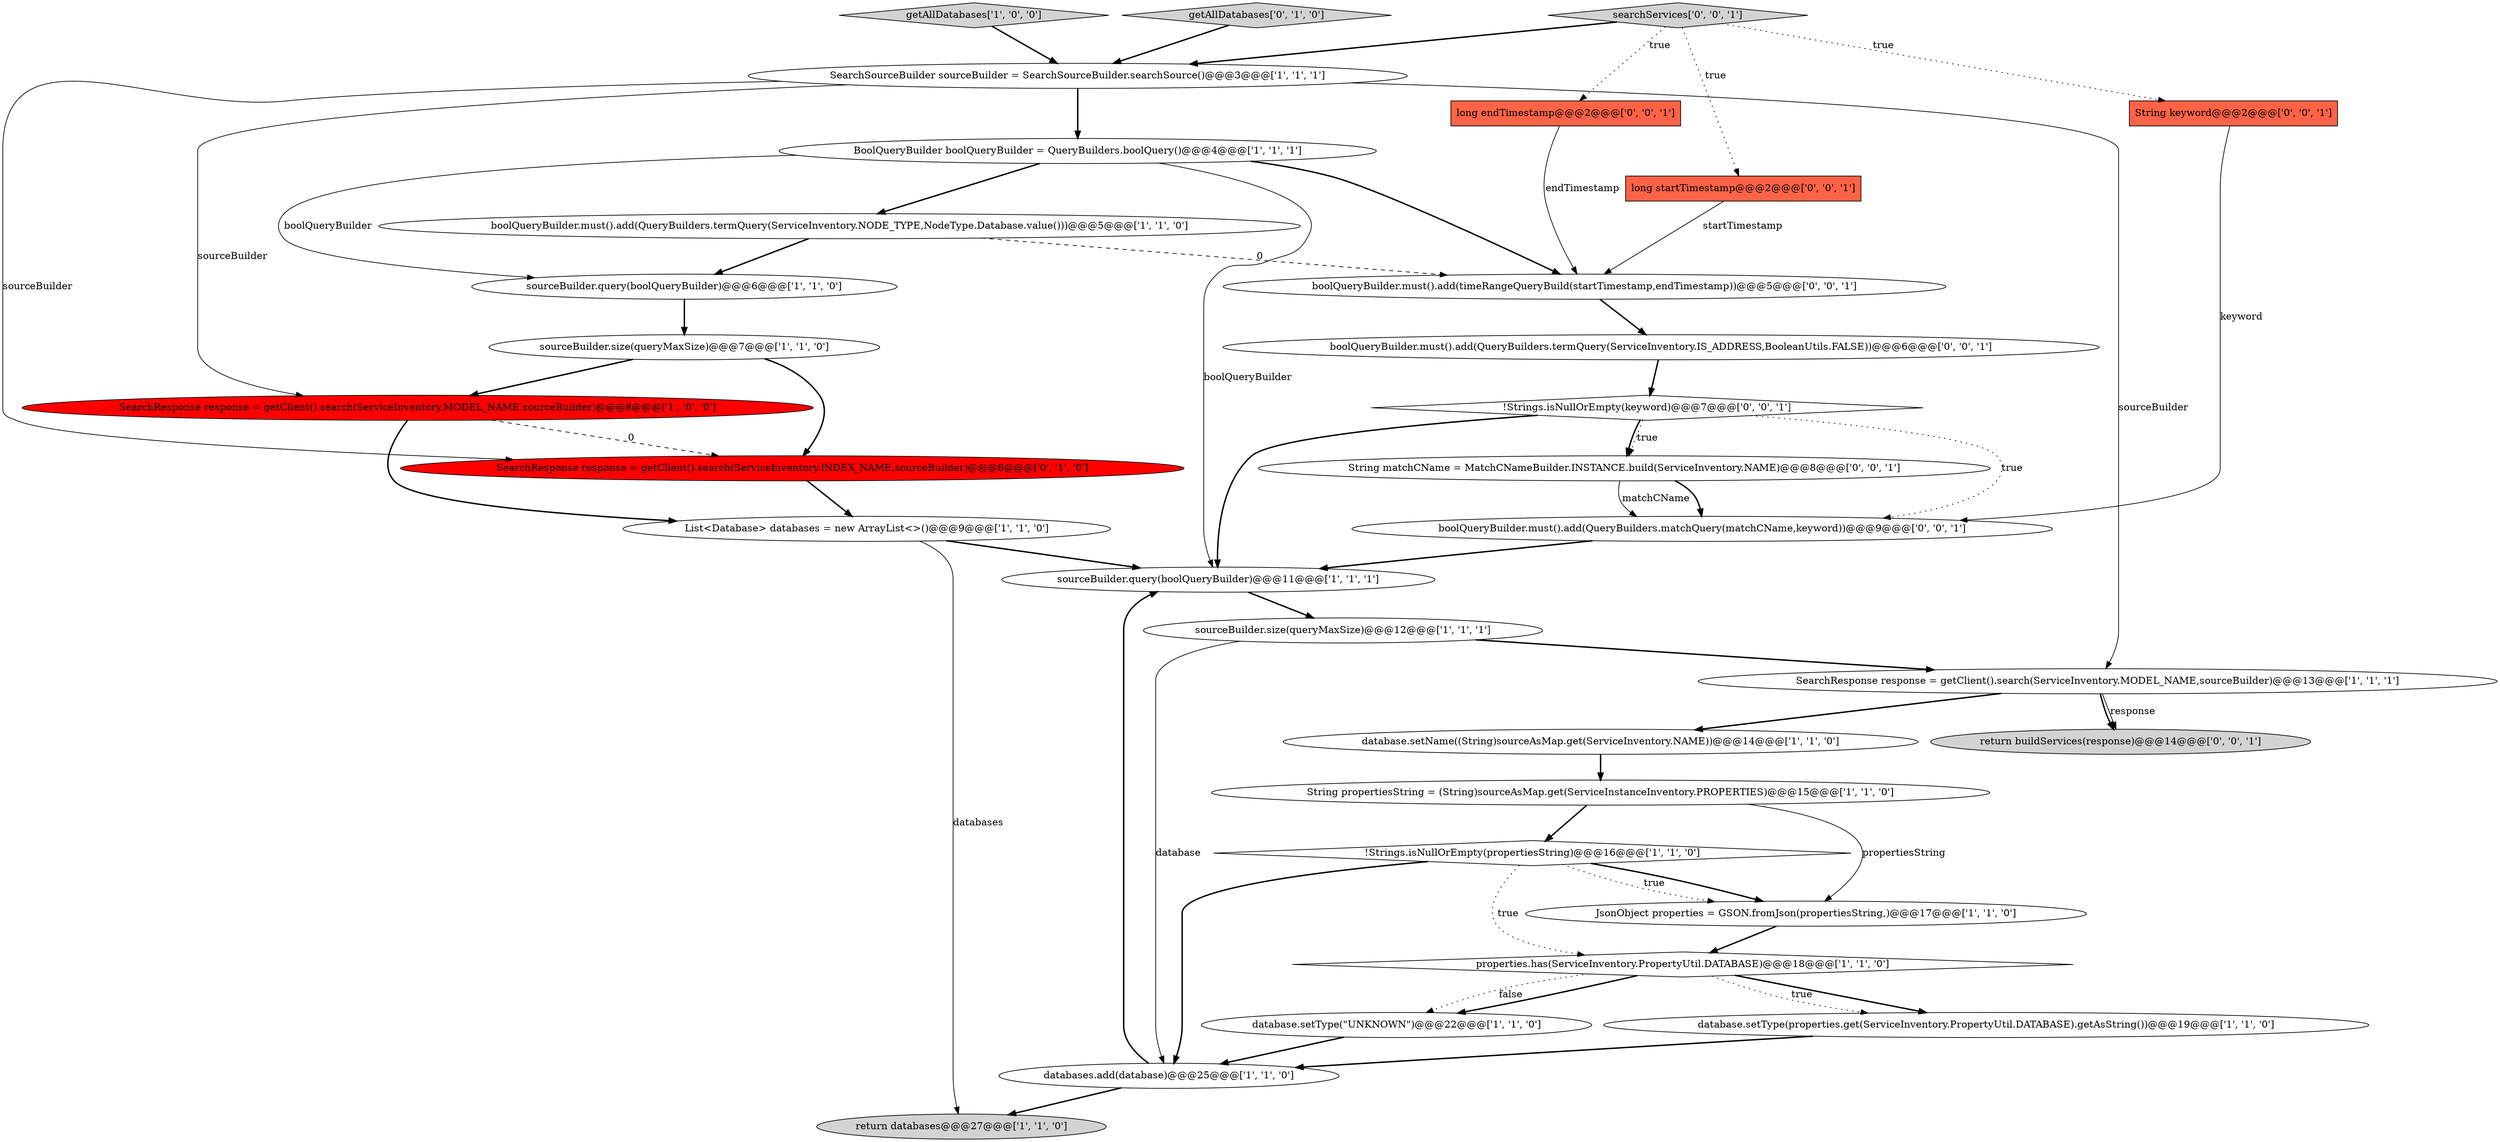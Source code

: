 digraph {
3 [style = filled, label = "SearchSourceBuilder sourceBuilder = SearchSourceBuilder.searchSource()@@@3@@@['1', '1', '1']", fillcolor = white, shape = ellipse image = "AAA0AAABBB1BBB"];
26 [style = filled, label = "boolQueryBuilder.must().add(QueryBuilders.matchQuery(matchCName,keyword))@@@9@@@['0', '0', '1']", fillcolor = white, shape = ellipse image = "AAA0AAABBB3BBB"];
30 [style = filled, label = "boolQueryBuilder.must().add(timeRangeQueryBuild(startTimestamp,endTimestamp))@@@5@@@['0', '0', '1']", fillcolor = white, shape = ellipse image = "AAA0AAABBB3BBB"];
29 [style = filled, label = "return buildServices(response)@@@14@@@['0', '0', '1']", fillcolor = lightgray, shape = ellipse image = "AAA0AAABBB3BBB"];
10 [style = filled, label = "String propertiesString = (String)sourceAsMap.get(ServiceInstanceInventory.PROPERTIES)@@@15@@@['1', '1', '0']", fillcolor = white, shape = ellipse image = "AAA0AAABBB1BBB"];
1 [style = filled, label = "BoolQueryBuilder boolQueryBuilder = QueryBuilders.boolQuery()@@@4@@@['1', '1', '1']", fillcolor = white, shape = ellipse image = "AAA0AAABBB1BBB"];
2 [style = filled, label = "database.setName((String)sourceAsMap.get(ServiceInventory.NAME))@@@14@@@['1', '1', '0']", fillcolor = white, shape = ellipse image = "AAA0AAABBB1BBB"];
8 [style = filled, label = "getAllDatabases['1', '0', '0']", fillcolor = lightgray, shape = diamond image = "AAA0AAABBB1BBB"];
11 [style = filled, label = "sourceBuilder.query(boolQueryBuilder)@@@6@@@['1', '1', '0']", fillcolor = white, shape = ellipse image = "AAA0AAABBB1BBB"];
7 [style = filled, label = "databases.add(database)@@@25@@@['1', '1', '0']", fillcolor = white, shape = ellipse image = "AAA0AAABBB1BBB"];
21 [style = filled, label = "SearchResponse response = getClient().search(ServiceInventory.INDEX_NAME,sourceBuilder)@@@8@@@['0', '1', '0']", fillcolor = red, shape = ellipse image = "AAA1AAABBB2BBB"];
9 [style = filled, label = "boolQueryBuilder.must().add(QueryBuilders.termQuery(ServiceInventory.NODE_TYPE,NodeType.Database.value()))@@@5@@@['1', '1', '0']", fillcolor = white, shape = ellipse image = "AAA0AAABBB1BBB"];
12 [style = filled, label = "properties.has(ServiceInventory.PropertyUtil.DATABASE)@@@18@@@['1', '1', '0']", fillcolor = white, shape = diamond image = "AAA0AAABBB1BBB"];
23 [style = filled, label = "!Strings.isNullOrEmpty(keyword)@@@7@@@['0', '0', '1']", fillcolor = white, shape = diamond image = "AAA0AAABBB3BBB"];
14 [style = filled, label = "SearchResponse response = getClient().search(ServiceInventory.MODEL_NAME,sourceBuilder)@@@8@@@['1', '0', '0']", fillcolor = red, shape = ellipse image = "AAA1AAABBB1BBB"];
19 [style = filled, label = "database.setType(\"UNKNOWN\")@@@22@@@['1', '1', '0']", fillcolor = white, shape = ellipse image = "AAA0AAABBB1BBB"];
27 [style = filled, label = "long startTimestamp@@@2@@@['0', '0', '1']", fillcolor = tomato, shape = box image = "AAA0AAABBB3BBB"];
16 [style = filled, label = "database.setType(properties.get(ServiceInventory.PropertyUtil.DATABASE).getAsString())@@@19@@@['1', '1', '0']", fillcolor = white, shape = ellipse image = "AAA0AAABBB1BBB"];
31 [style = filled, label = "boolQueryBuilder.must().add(QueryBuilders.termQuery(ServiceInventory.IS_ADDRESS,BooleanUtils.FALSE))@@@6@@@['0', '0', '1']", fillcolor = white, shape = ellipse image = "AAA0AAABBB3BBB"];
5 [style = filled, label = "JsonObject properties = GSON.fromJson(propertiesString,)@@@17@@@['1', '1', '0']", fillcolor = white, shape = ellipse image = "AAA0AAABBB1BBB"];
13 [style = filled, label = "SearchResponse response = getClient().search(ServiceInventory.MODEL_NAME,sourceBuilder)@@@13@@@['1', '1', '1']", fillcolor = white, shape = ellipse image = "AAA0AAABBB1BBB"];
22 [style = filled, label = "searchServices['0', '0', '1']", fillcolor = lightgray, shape = diamond image = "AAA0AAABBB3BBB"];
20 [style = filled, label = "getAllDatabases['0', '1', '0']", fillcolor = lightgray, shape = diamond image = "AAA0AAABBB2BBB"];
0 [style = filled, label = "return databases@@@27@@@['1', '1', '0']", fillcolor = lightgray, shape = ellipse image = "AAA0AAABBB1BBB"];
28 [style = filled, label = "String matchCName = MatchCNameBuilder.INSTANCE.build(ServiceInventory.NAME)@@@8@@@['0', '0', '1']", fillcolor = white, shape = ellipse image = "AAA0AAABBB3BBB"];
18 [style = filled, label = "sourceBuilder.size(queryMaxSize)@@@12@@@['1', '1', '1']", fillcolor = white, shape = ellipse image = "AAA0AAABBB1BBB"];
4 [style = filled, label = "sourceBuilder.size(queryMaxSize)@@@7@@@['1', '1', '0']", fillcolor = white, shape = ellipse image = "AAA0AAABBB1BBB"];
15 [style = filled, label = "sourceBuilder.query(boolQueryBuilder)@@@11@@@['1', '1', '1']", fillcolor = white, shape = ellipse image = "AAA0AAABBB1BBB"];
24 [style = filled, label = "String keyword@@@2@@@['0', '0', '1']", fillcolor = tomato, shape = box image = "AAA0AAABBB3BBB"];
25 [style = filled, label = "long endTimestamp@@@2@@@['0', '0', '1']", fillcolor = tomato, shape = box image = "AAA0AAABBB3BBB"];
17 [style = filled, label = "!Strings.isNullOrEmpty(propertiesString)@@@16@@@['1', '1', '0']", fillcolor = white, shape = diamond image = "AAA0AAABBB1BBB"];
6 [style = filled, label = "List<Database> databases = new ArrayList<>()@@@9@@@['1', '1', '0']", fillcolor = white, shape = ellipse image = "AAA0AAABBB1BBB"];
3->21 [style = solid, label="sourceBuilder"];
3->13 [style = solid, label="sourceBuilder"];
17->5 [style = bold, label=""];
4->14 [style = bold, label=""];
3->14 [style = solid, label="sourceBuilder"];
10->5 [style = solid, label="propertiesString"];
31->23 [style = bold, label=""];
9->11 [style = bold, label=""];
3->1 [style = bold, label=""];
21->6 [style = bold, label=""];
23->28 [style = dotted, label="true"];
11->4 [style = bold, label=""];
8->3 [style = bold, label=""];
22->25 [style = dotted, label="true"];
16->7 [style = bold, label=""];
23->15 [style = bold, label=""];
4->21 [style = bold, label=""];
18->7 [style = solid, label="database"];
24->26 [style = solid, label="keyword"];
28->26 [style = bold, label=""];
10->17 [style = bold, label=""];
7->0 [style = bold, label=""];
12->16 [style = bold, label=""];
20->3 [style = bold, label=""];
1->15 [style = solid, label="boolQueryBuilder"];
22->24 [style = dotted, label="true"];
1->30 [style = bold, label=""];
2->10 [style = bold, label=""];
25->30 [style = solid, label="endTimestamp"];
15->18 [style = bold, label=""];
6->15 [style = bold, label=""];
1->9 [style = bold, label=""];
6->0 [style = solid, label="databases"];
28->26 [style = solid, label="matchCName"];
17->7 [style = bold, label=""];
23->28 [style = bold, label=""];
22->3 [style = bold, label=""];
13->29 [style = bold, label=""];
23->26 [style = dotted, label="true"];
13->29 [style = solid, label="response"];
5->12 [style = bold, label=""];
17->12 [style = dotted, label="true"];
12->16 [style = dotted, label="true"];
30->31 [style = bold, label=""];
22->27 [style = dotted, label="true"];
26->15 [style = bold, label=""];
18->13 [style = bold, label=""];
7->15 [style = bold, label=""];
1->11 [style = solid, label="boolQueryBuilder"];
14->21 [style = dashed, label="0"];
12->19 [style = bold, label=""];
19->7 [style = bold, label=""];
27->30 [style = solid, label="startTimestamp"];
14->6 [style = bold, label=""];
9->30 [style = dashed, label="0"];
13->2 [style = bold, label=""];
17->5 [style = dotted, label="true"];
12->19 [style = dotted, label="false"];
}
